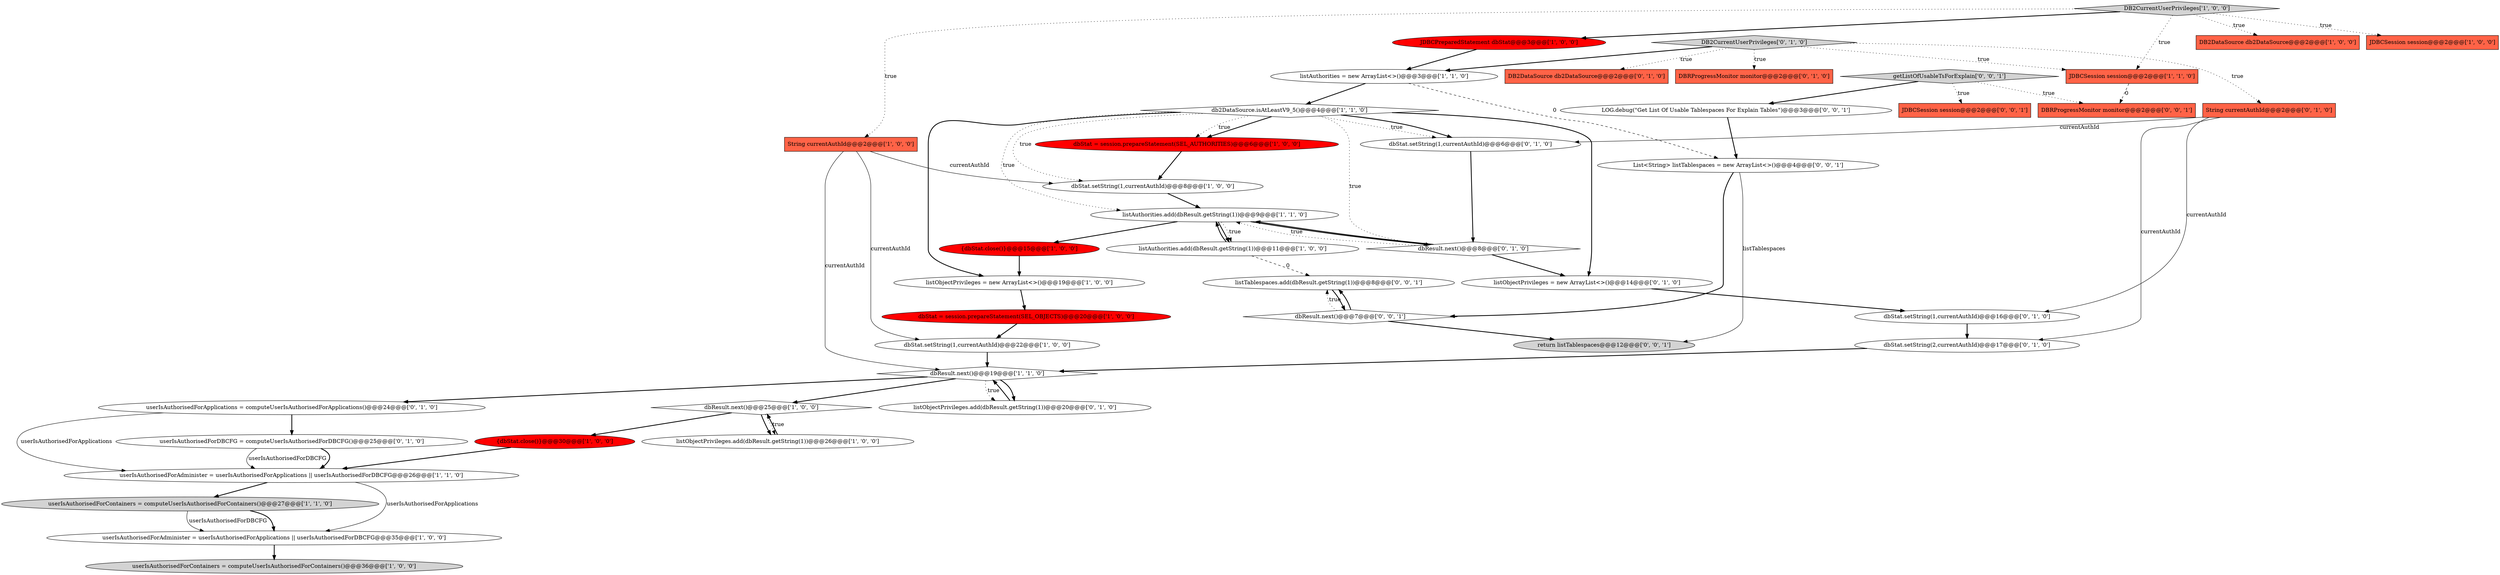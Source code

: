 digraph {
14 [style = filled, label = "userIsAuthorisedForAdminister = userIsAuthorisedForApplications || userIsAuthorisedForDBCFG@@@35@@@['1', '0', '0']", fillcolor = white, shape = ellipse image = "AAA0AAABBB1BBB"];
4 [style = filled, label = "{dbStat.close()}@@@15@@@['1', '0', '0']", fillcolor = red, shape = ellipse image = "AAA1AAABBB1BBB"];
10 [style = filled, label = "String currentAuthId@@@2@@@['1', '0', '0']", fillcolor = tomato, shape = box image = "AAA0AAABBB1BBB"];
40 [style = filled, label = "dbResult.next()@@@7@@@['0', '0', '1']", fillcolor = white, shape = diamond image = "AAA0AAABBB3BBB"];
32 [style = filled, label = "dbResult.next()@@@8@@@['0', '1', '0']", fillcolor = white, shape = diamond image = "AAA0AAABBB2BBB"];
19 [style = filled, label = "JDBCSession session@@@2@@@['1', '1', '0']", fillcolor = tomato, shape = box image = "AAA0AAABBB1BBB"];
0 [style = filled, label = "listAuthorities.add(dbResult.getString(1))@@@11@@@['1', '0', '0']", fillcolor = white, shape = ellipse image = "AAA0AAABBB1BBB"];
11 [style = filled, label = "DB2DataSource db2DataSource@@@2@@@['1', '0', '0']", fillcolor = tomato, shape = box image = "AAA0AAABBB1BBB"];
16 [style = filled, label = "listAuthorities = new ArrayList<>()@@@3@@@['1', '1', '0']", fillcolor = white, shape = ellipse image = "AAA0AAABBB1BBB"];
31 [style = filled, label = "DB2DataSource db2DataSource@@@2@@@['0', '1', '0']", fillcolor = tomato, shape = box image = "AAA0AAABBB2BBB"];
27 [style = filled, label = "String currentAuthId@@@2@@@['0', '1', '0']", fillcolor = tomato, shape = box image = "AAA0AAABBB2BBB"];
34 [style = filled, label = "DB2CurrentUserPrivileges['0', '1', '0']", fillcolor = lightgray, shape = diamond image = "AAA0AAABBB2BBB"];
42 [style = filled, label = "return listTablespaces@@@12@@@['0', '0', '1']", fillcolor = lightgray, shape = ellipse image = "AAA0AAABBB3BBB"];
39 [style = filled, label = "listTablespaces.add(dbResult.getString(1))@@@8@@@['0', '0', '1']", fillcolor = white, shape = ellipse image = "AAA0AAABBB3BBB"];
35 [style = filled, label = "dbStat.setString(2,currentAuthId)@@@17@@@['0', '1', '0']", fillcolor = white, shape = ellipse image = "AAA0AAABBB2BBB"];
5 [style = filled, label = "dbStat.setString(1,currentAuthId)@@@22@@@['1', '0', '0']", fillcolor = white, shape = ellipse image = "AAA0AAABBB1BBB"];
6 [style = filled, label = "JDBCPreparedStatement dbStat@@@3@@@['1', '0', '0']", fillcolor = red, shape = ellipse image = "AAA1AAABBB1BBB"];
22 [style = filled, label = "dbResult.next()@@@25@@@['1', '0', '0']", fillcolor = white, shape = diamond image = "AAA0AAABBB1BBB"];
1 [style = filled, label = "dbStat = session.prepareStatement(SEL_AUTHORITIES)@@@6@@@['1', '0', '0']", fillcolor = red, shape = ellipse image = "AAA1AAABBB1BBB"];
33 [style = filled, label = "listObjectPrivileges = new ArrayList<>()@@@14@@@['0', '1', '0']", fillcolor = white, shape = ellipse image = "AAA0AAABBB2BBB"];
41 [style = filled, label = "DBRProgressMonitor monitor@@@2@@@['0', '0', '1']", fillcolor = tomato, shape = box image = "AAA0AAABBB3BBB"];
9 [style = filled, label = "JDBCSession session@@@2@@@['1', '0', '0']", fillcolor = tomato, shape = box image = "AAA0AAABBB1BBB"];
2 [style = filled, label = "userIsAuthorisedForContainers = computeUserIsAuthorisedForContainers()@@@36@@@['1', '0', '0']", fillcolor = lightgray, shape = ellipse image = "AAA0AAABBB1BBB"];
13 [style = filled, label = "DB2CurrentUserPrivileges['1', '0', '0']", fillcolor = lightgray, shape = diamond image = "AAA0AAABBB1BBB"];
15 [style = filled, label = "userIsAuthorisedForContainers = computeUserIsAuthorisedForContainers()@@@27@@@['1', '1', '0']", fillcolor = lightgray, shape = ellipse image = "AAA0AAABBB1BBB"];
24 [style = filled, label = "dbStat.setString(1,currentAuthId)@@@16@@@['0', '1', '0']", fillcolor = white, shape = ellipse image = "AAA0AAABBB2BBB"];
28 [style = filled, label = "userIsAuthorisedForDBCFG = computeUserIsAuthorisedForDBCFG()@@@25@@@['0', '1', '0']", fillcolor = white, shape = ellipse image = "AAA0AAABBB2BBB"];
8 [style = filled, label = "listAuthorities.add(dbResult.getString(1))@@@9@@@['1', '1', '0']", fillcolor = white, shape = ellipse image = "AAA0AAABBB1BBB"];
21 [style = filled, label = "dbResult.next()@@@19@@@['1', '1', '0']", fillcolor = white, shape = diamond image = "AAA0AAABBB1BBB"];
26 [style = filled, label = "userIsAuthorisedForApplications = computeUserIsAuthorisedForApplications()@@@24@@@['0', '1', '0']", fillcolor = white, shape = ellipse image = "AAA0AAABBB2BBB"];
23 [style = filled, label = "{dbStat.close()}@@@30@@@['1', '0', '0']", fillcolor = red, shape = ellipse image = "AAA1AAABBB1BBB"];
36 [style = filled, label = "List<String> listTablespaces = new ArrayList<>()@@@4@@@['0', '0', '1']", fillcolor = white, shape = ellipse image = "AAA0AAABBB3BBB"];
38 [style = filled, label = "JDBCSession session@@@2@@@['0', '0', '1']", fillcolor = tomato, shape = box image = "AAA0AAABBB3BBB"];
18 [style = filled, label = "userIsAuthorisedForAdminister = userIsAuthorisedForApplications || userIsAuthorisedForDBCFG@@@26@@@['1', '1', '0']", fillcolor = white, shape = ellipse image = "AAA0AAABBB1BBB"];
37 [style = filled, label = "LOG.debug(\"Get List Of Usable Tablespaces For Explain Tables\")@@@3@@@['0', '0', '1']", fillcolor = white, shape = ellipse image = "AAA0AAABBB3BBB"];
30 [style = filled, label = "DBRProgressMonitor monitor@@@2@@@['0', '1', '0']", fillcolor = tomato, shape = box image = "AAA0AAABBB2BBB"];
17 [style = filled, label = "listObjectPrivileges = new ArrayList<>()@@@19@@@['1', '0', '0']", fillcolor = white, shape = ellipse image = "AAA0AAABBB1BBB"];
7 [style = filled, label = "db2DataSource.isAtLeastV9_5()@@@4@@@['1', '1', '0']", fillcolor = white, shape = diamond image = "AAA0AAABBB1BBB"];
25 [style = filled, label = "listObjectPrivileges.add(dbResult.getString(1))@@@20@@@['0', '1', '0']", fillcolor = white, shape = ellipse image = "AAA0AAABBB2BBB"];
3 [style = filled, label = "dbStat.setString(1,currentAuthId)@@@8@@@['1', '0', '0']", fillcolor = white, shape = ellipse image = "AAA0AAABBB1BBB"];
12 [style = filled, label = "listObjectPrivileges.add(dbResult.getString(1))@@@26@@@['1', '0', '0']", fillcolor = white, shape = ellipse image = "AAA0AAABBB1BBB"];
20 [style = filled, label = "dbStat = session.prepareStatement(SEL_OBJECTS)@@@20@@@['1', '0', '0']", fillcolor = red, shape = ellipse image = "AAA1AAABBB1BBB"];
43 [style = filled, label = "getListOfUsableTsForExplain['0', '0', '1']", fillcolor = lightgray, shape = diamond image = "AAA0AAABBB3BBB"];
29 [style = filled, label = "dbStat.setString(1,currentAuthId)@@@6@@@['0', '1', '0']", fillcolor = white, shape = ellipse image = "AAA0AAABBB2BBB"];
43->38 [style = dotted, label="true"];
40->39 [style = dotted, label="true"];
36->40 [style = bold, label=""];
7->1 [style = bold, label=""];
7->17 [style = bold, label=""];
28->18 [style = bold, label=""];
4->17 [style = bold, label=""];
37->36 [style = bold, label=""];
15->14 [style = bold, label=""];
8->32 [style = bold, label=""];
10->3 [style = solid, label="currentAuthId"];
24->35 [style = bold, label=""];
36->42 [style = solid, label="listTablespaces"];
18->15 [style = bold, label=""];
16->7 [style = bold, label=""];
1->3 [style = bold, label=""];
13->19 [style = dotted, label="true"];
43->37 [style = bold, label=""];
21->25 [style = bold, label=""];
18->14 [style = solid, label="userIsAuthorisedForApplications"];
0->39 [style = dashed, label="0"];
13->10 [style = dotted, label="true"];
10->5 [style = solid, label="currentAuthId"];
22->23 [style = bold, label=""];
35->21 [style = bold, label=""];
32->33 [style = bold, label=""];
28->18 [style = solid, label="userIsAuthorisedForDBCFG"];
19->41 [style = dashed, label="0"];
22->12 [style = dotted, label="true"];
20->5 [style = bold, label=""];
8->0 [style = bold, label=""];
7->29 [style = dotted, label="true"];
5->21 [style = bold, label=""];
7->33 [style = bold, label=""];
21->25 [style = dotted, label="true"];
21->26 [style = bold, label=""];
34->19 [style = dotted, label="true"];
32->8 [style = bold, label=""];
34->31 [style = dotted, label="true"];
40->39 [style = bold, label=""];
32->8 [style = dotted, label="true"];
34->27 [style = dotted, label="true"];
21->22 [style = bold, label=""];
27->35 [style = solid, label="currentAuthId"];
6->16 [style = bold, label=""];
15->14 [style = solid, label="userIsAuthorisedForDBCFG"];
26->18 [style = solid, label="userIsAuthorisedForApplications"];
3->8 [style = bold, label=""];
22->12 [style = bold, label=""];
29->32 [style = bold, label=""];
33->24 [style = bold, label=""];
27->24 [style = solid, label="currentAuthId"];
0->8 [style = bold, label=""];
34->16 [style = bold, label=""];
39->40 [style = bold, label=""];
7->3 [style = dotted, label="true"];
43->41 [style = dotted, label="true"];
16->36 [style = dashed, label="0"];
13->11 [style = dotted, label="true"];
8->0 [style = dotted, label="true"];
14->2 [style = bold, label=""];
26->28 [style = bold, label=""];
8->4 [style = bold, label=""];
13->6 [style = bold, label=""];
27->29 [style = solid, label="currentAuthId"];
7->1 [style = dotted, label="true"];
7->8 [style = dotted, label="true"];
10->21 [style = solid, label="currentAuthId"];
34->30 [style = dotted, label="true"];
7->32 [style = dotted, label="true"];
40->42 [style = bold, label=""];
23->18 [style = bold, label=""];
12->22 [style = bold, label=""];
25->21 [style = bold, label=""];
17->20 [style = bold, label=""];
7->29 [style = bold, label=""];
13->9 [style = dotted, label="true"];
}
